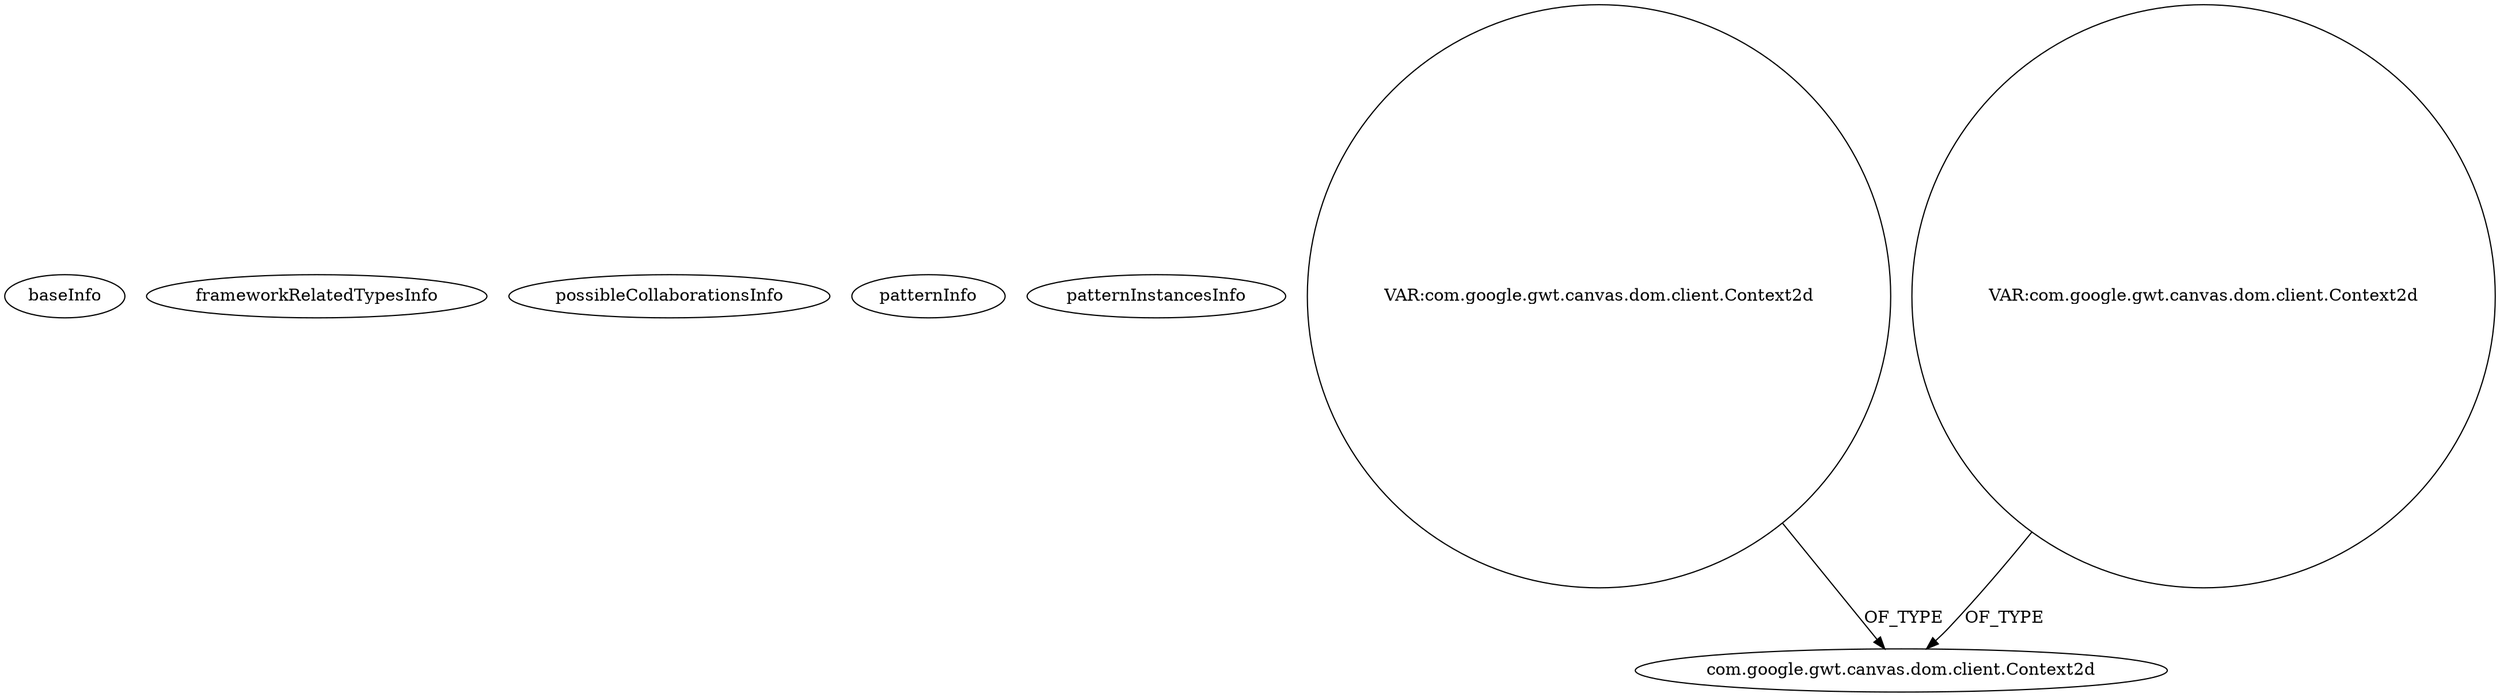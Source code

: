 digraph {
baseInfo[graphId=794,category="pattern",isAnonymous=false,possibleRelation=false]
frameworkRelatedTypesInfo[]
possibleCollaborationsInfo[]
patternInfo[frequency=3.0,patternRootClient=null]
patternInstancesInfo[0="akjava-GWT-Hangouts~/akjava-GWT-Hangouts/GWT-Hangouts-master/apps/hangout-test/src/com/akjava/gwt/hangout/test2/client/ImageTest.java~ImageTest~525",1="oussamazoghlami-TetrisGwt~/oussamazoghlami-TetrisGwt/TetrisGwt-master/Tetris/src/com/sfeir/tutorials/client/views/TetrisGameWidget.java~TetrisGameWidget~4245",2="Tok-Erwin~/Tok-Erwin/Erwin-master/src/main/java/erwin/client/Erwin.java~Erwin~388"]
20[label="com.google.gwt.canvas.dom.client.Context2d",vertexType="FRAMEWORK_CLASS_TYPE",isFrameworkType=false]
36[label="VAR:com.google.gwt.canvas.dom.client.Context2d",vertexType="VARIABLE_EXPRESION",isFrameworkType=false,shape=circle]
51[label="VAR:com.google.gwt.canvas.dom.client.Context2d",vertexType="VARIABLE_EXPRESION",isFrameworkType=false,shape=circle]
36->20[label="OF_TYPE"]
51->20[label="OF_TYPE"]
}
